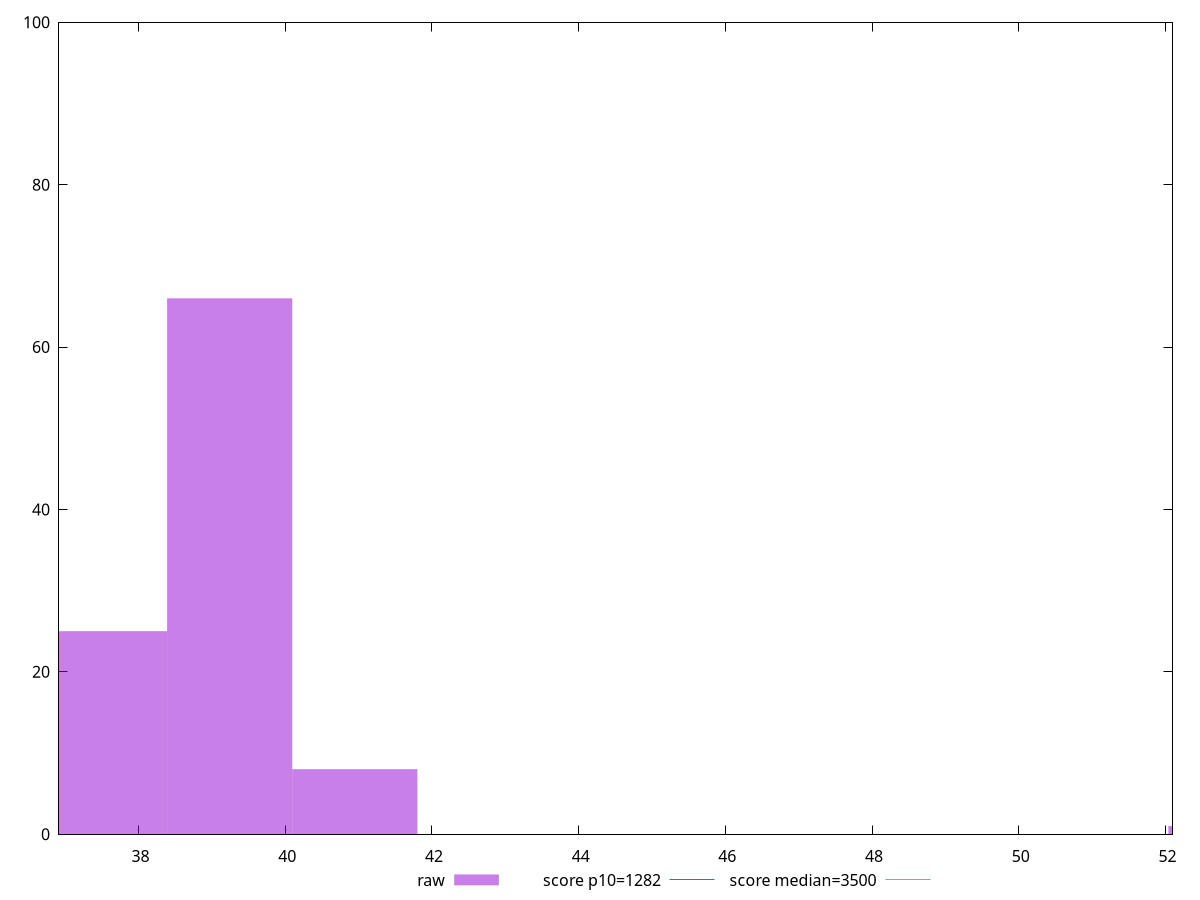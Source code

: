 reset

$raw <<EOF
39.243030100766646 66
40.94924880079998 8
37.53681140073331 25
52.892779701033305 1
EOF

set key outside below
set boxwidth 1.7062187000333324
set xrange [36.91599999999999:52.095999999999975]
set yrange [0:100]
set style fill transparent solid 0.5 noborder

set parametric
set terminal svg size 640, 490 enhanced background rgb 'white'
set output "report_00007_2020-12-11T15:55:29.892Z/bootup-time/samples/pages+cached+noexternal+nosvg/raw/histogram.svg"

plot $raw title "raw" with boxes, \
     1282,t title "score p10=1282", \
     3500,t title "score median=3500"

reset
